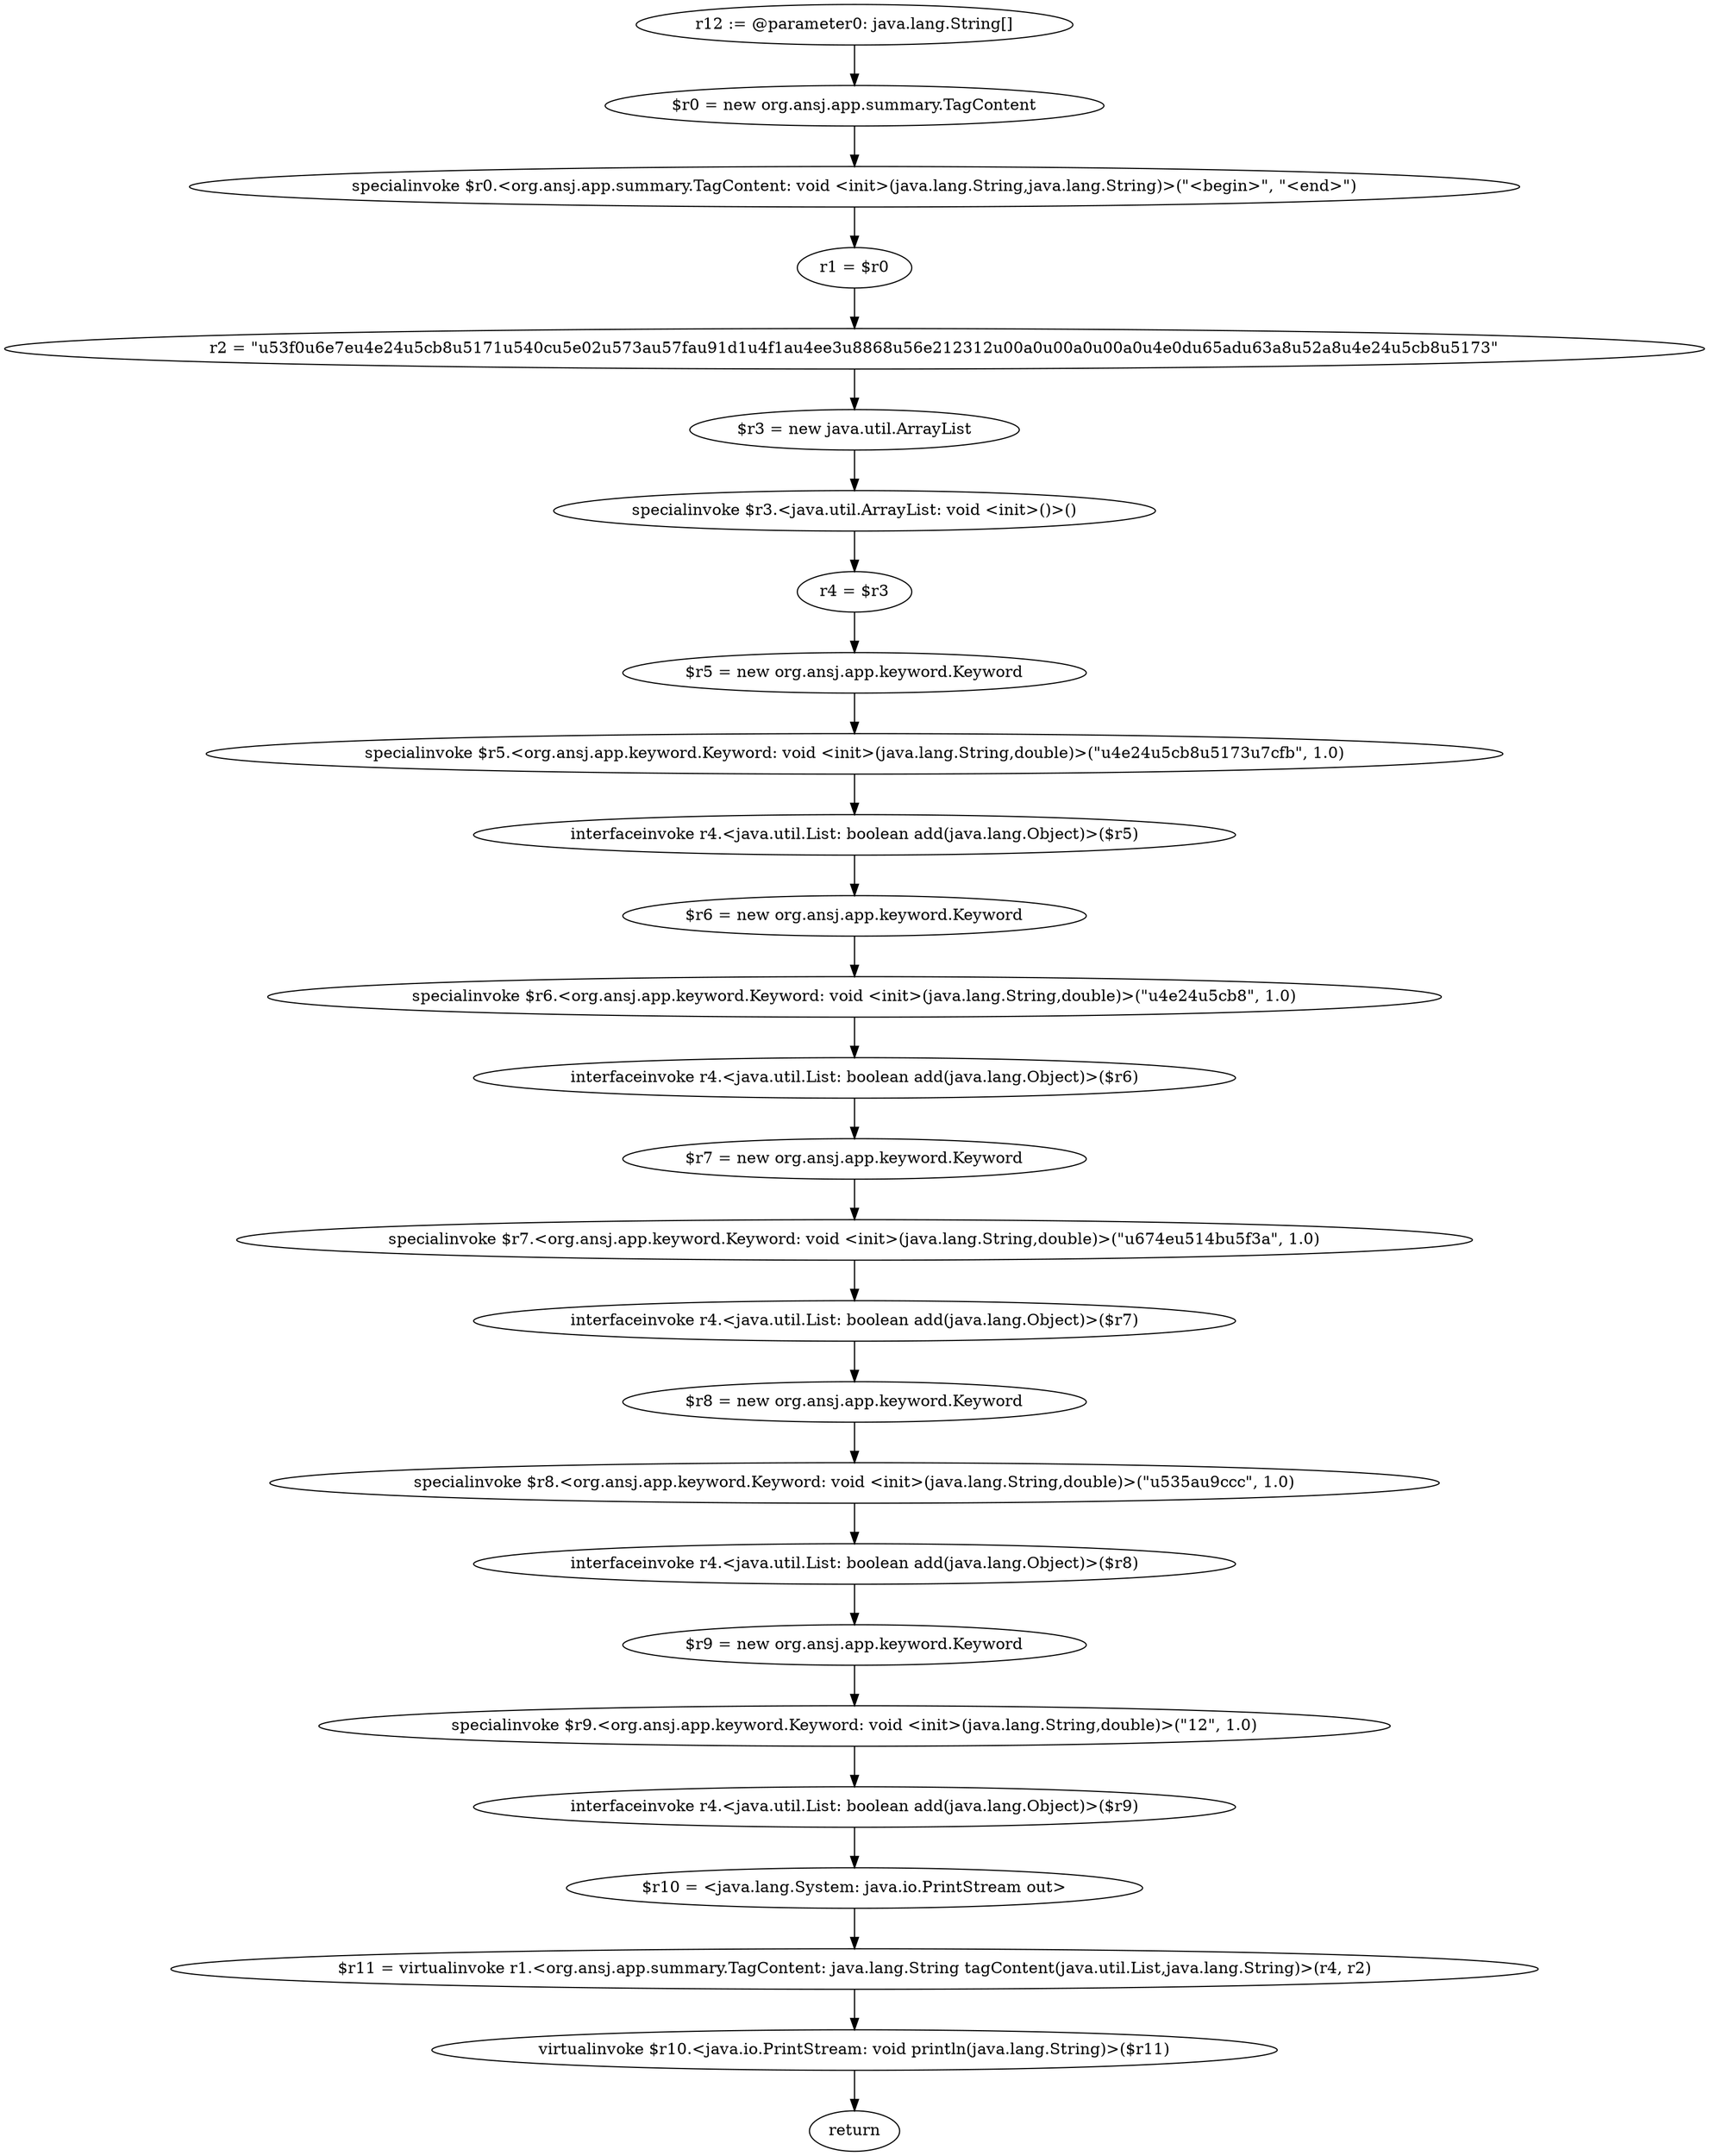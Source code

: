 digraph "unitGraph" {
    "r12 := @parameter0: java.lang.String[]"
    "$r0 = new org.ansj.app.summary.TagContent"
    "specialinvoke $r0.<org.ansj.app.summary.TagContent: void <init>(java.lang.String,java.lang.String)>(\"<begin>\", \"<end>\")"
    "r1 = $r0"
    "r2 = \"\u53f0\u6e7e\u4e24\u5cb8\u5171\u540c\u5e02\u573a\u57fa\u91d1\u4f1a\u4ee3\u8868\u56e212312\u00a0\u00a0\u00a0\u4e0d\u65ad\u63a8\u52a8\u4e24\u5cb8\u5173\""
    "$r3 = new java.util.ArrayList"
    "specialinvoke $r3.<java.util.ArrayList: void <init>()>()"
    "r4 = $r3"
    "$r5 = new org.ansj.app.keyword.Keyword"
    "specialinvoke $r5.<org.ansj.app.keyword.Keyword: void <init>(java.lang.String,double)>(\"\u4e24\u5cb8\u5173\u7cfb\", 1.0)"
    "interfaceinvoke r4.<java.util.List: boolean add(java.lang.Object)>($r5)"
    "$r6 = new org.ansj.app.keyword.Keyword"
    "specialinvoke $r6.<org.ansj.app.keyword.Keyword: void <init>(java.lang.String,double)>(\"\u4e24\u5cb8\", 1.0)"
    "interfaceinvoke r4.<java.util.List: boolean add(java.lang.Object)>($r6)"
    "$r7 = new org.ansj.app.keyword.Keyword"
    "specialinvoke $r7.<org.ansj.app.keyword.Keyword: void <init>(java.lang.String,double)>(\"\u674e\u514b\u5f3a\", 1.0)"
    "interfaceinvoke r4.<java.util.List: boolean add(java.lang.Object)>($r7)"
    "$r8 = new org.ansj.app.keyword.Keyword"
    "specialinvoke $r8.<org.ansj.app.keyword.Keyword: void <init>(java.lang.String,double)>(\"\u535a\u9ccc\", 1.0)"
    "interfaceinvoke r4.<java.util.List: boolean add(java.lang.Object)>($r8)"
    "$r9 = new org.ansj.app.keyword.Keyword"
    "specialinvoke $r9.<org.ansj.app.keyword.Keyword: void <init>(java.lang.String,double)>(\"12\", 1.0)"
    "interfaceinvoke r4.<java.util.List: boolean add(java.lang.Object)>($r9)"
    "$r10 = <java.lang.System: java.io.PrintStream out>"
    "$r11 = virtualinvoke r1.<org.ansj.app.summary.TagContent: java.lang.String tagContent(java.util.List,java.lang.String)>(r4, r2)"
    "virtualinvoke $r10.<java.io.PrintStream: void println(java.lang.String)>($r11)"
    "return"
    "r12 := @parameter0: java.lang.String[]"->"$r0 = new org.ansj.app.summary.TagContent";
    "$r0 = new org.ansj.app.summary.TagContent"->"specialinvoke $r0.<org.ansj.app.summary.TagContent: void <init>(java.lang.String,java.lang.String)>(\"<begin>\", \"<end>\")";
    "specialinvoke $r0.<org.ansj.app.summary.TagContent: void <init>(java.lang.String,java.lang.String)>(\"<begin>\", \"<end>\")"->"r1 = $r0";
    "r1 = $r0"->"r2 = \"\u53f0\u6e7e\u4e24\u5cb8\u5171\u540c\u5e02\u573a\u57fa\u91d1\u4f1a\u4ee3\u8868\u56e212312\u00a0\u00a0\u00a0\u4e0d\u65ad\u63a8\u52a8\u4e24\u5cb8\u5173\"";
    "r2 = \"\u53f0\u6e7e\u4e24\u5cb8\u5171\u540c\u5e02\u573a\u57fa\u91d1\u4f1a\u4ee3\u8868\u56e212312\u00a0\u00a0\u00a0\u4e0d\u65ad\u63a8\u52a8\u4e24\u5cb8\u5173\""->"$r3 = new java.util.ArrayList";
    "$r3 = new java.util.ArrayList"->"specialinvoke $r3.<java.util.ArrayList: void <init>()>()";
    "specialinvoke $r3.<java.util.ArrayList: void <init>()>()"->"r4 = $r3";
    "r4 = $r3"->"$r5 = new org.ansj.app.keyword.Keyword";
    "$r5 = new org.ansj.app.keyword.Keyword"->"specialinvoke $r5.<org.ansj.app.keyword.Keyword: void <init>(java.lang.String,double)>(\"\u4e24\u5cb8\u5173\u7cfb\", 1.0)";
    "specialinvoke $r5.<org.ansj.app.keyword.Keyword: void <init>(java.lang.String,double)>(\"\u4e24\u5cb8\u5173\u7cfb\", 1.0)"->"interfaceinvoke r4.<java.util.List: boolean add(java.lang.Object)>($r5)";
    "interfaceinvoke r4.<java.util.List: boolean add(java.lang.Object)>($r5)"->"$r6 = new org.ansj.app.keyword.Keyword";
    "$r6 = new org.ansj.app.keyword.Keyword"->"specialinvoke $r6.<org.ansj.app.keyword.Keyword: void <init>(java.lang.String,double)>(\"\u4e24\u5cb8\", 1.0)";
    "specialinvoke $r6.<org.ansj.app.keyword.Keyword: void <init>(java.lang.String,double)>(\"\u4e24\u5cb8\", 1.0)"->"interfaceinvoke r4.<java.util.List: boolean add(java.lang.Object)>($r6)";
    "interfaceinvoke r4.<java.util.List: boolean add(java.lang.Object)>($r6)"->"$r7 = new org.ansj.app.keyword.Keyword";
    "$r7 = new org.ansj.app.keyword.Keyword"->"specialinvoke $r7.<org.ansj.app.keyword.Keyword: void <init>(java.lang.String,double)>(\"\u674e\u514b\u5f3a\", 1.0)";
    "specialinvoke $r7.<org.ansj.app.keyword.Keyword: void <init>(java.lang.String,double)>(\"\u674e\u514b\u5f3a\", 1.0)"->"interfaceinvoke r4.<java.util.List: boolean add(java.lang.Object)>($r7)";
    "interfaceinvoke r4.<java.util.List: boolean add(java.lang.Object)>($r7)"->"$r8 = new org.ansj.app.keyword.Keyword";
    "$r8 = new org.ansj.app.keyword.Keyword"->"specialinvoke $r8.<org.ansj.app.keyword.Keyword: void <init>(java.lang.String,double)>(\"\u535a\u9ccc\", 1.0)";
    "specialinvoke $r8.<org.ansj.app.keyword.Keyword: void <init>(java.lang.String,double)>(\"\u535a\u9ccc\", 1.0)"->"interfaceinvoke r4.<java.util.List: boolean add(java.lang.Object)>($r8)";
    "interfaceinvoke r4.<java.util.List: boolean add(java.lang.Object)>($r8)"->"$r9 = new org.ansj.app.keyword.Keyword";
    "$r9 = new org.ansj.app.keyword.Keyword"->"specialinvoke $r9.<org.ansj.app.keyword.Keyword: void <init>(java.lang.String,double)>(\"12\", 1.0)";
    "specialinvoke $r9.<org.ansj.app.keyword.Keyword: void <init>(java.lang.String,double)>(\"12\", 1.0)"->"interfaceinvoke r4.<java.util.List: boolean add(java.lang.Object)>($r9)";
    "interfaceinvoke r4.<java.util.List: boolean add(java.lang.Object)>($r9)"->"$r10 = <java.lang.System: java.io.PrintStream out>";
    "$r10 = <java.lang.System: java.io.PrintStream out>"->"$r11 = virtualinvoke r1.<org.ansj.app.summary.TagContent: java.lang.String tagContent(java.util.List,java.lang.String)>(r4, r2)";
    "$r11 = virtualinvoke r1.<org.ansj.app.summary.TagContent: java.lang.String tagContent(java.util.List,java.lang.String)>(r4, r2)"->"virtualinvoke $r10.<java.io.PrintStream: void println(java.lang.String)>($r11)";
    "virtualinvoke $r10.<java.io.PrintStream: void println(java.lang.String)>($r11)"->"return";
}
